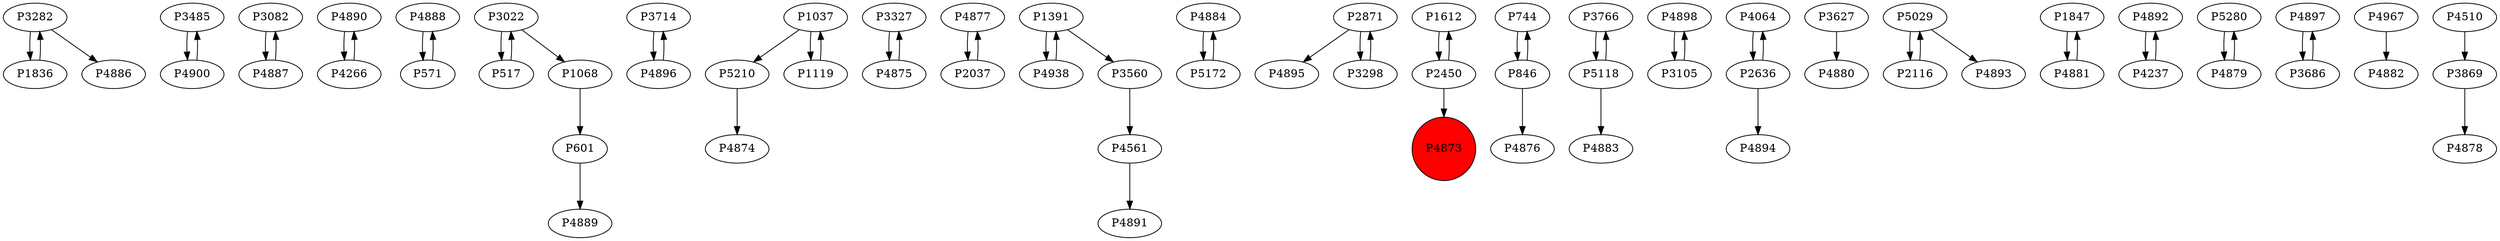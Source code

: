 digraph {
	P3282 -> P1836
	P3485 -> P4900
	P3082 -> P4887
	P4890 -> P4266
	P4888 -> P571
	P3022 -> P517
	P517 -> P3022
	P3714 -> P4896
	P5210 -> P4874
	P4266 -> P4890
	P4900 -> P3485
	P3327 -> P4875
	P4877 -> P2037
	P1037 -> P1119
	P4561 -> P4891
	P4884 -> P5172
	P2871 -> P4895
	P1612 -> P2450
	P4875 -> P3327
	P744 -> P846
	P1391 -> P4938
	P3766 -> P5118
	P4898 -> P3105
	P4896 -> P3714
	P3282 -> P4886
	P846 -> P4876
	P3560 -> P4561
	P4064 -> P2636
	P3627 -> P4880
	P2037 -> P4877
	P5029 -> P2116
	P1847 -> P4881
	P4892 -> P4237
	P571 -> P4888
	P5280 -> P4879
	P3105 -> P4898
	P4887 -> P3082
	P2450 -> P4873
	P4897 -> P3686
	P2871 -> P3298
	P2636 -> P4894
	P5029 -> P4893
	P4938 -> P1391
	P5118 -> P4883
	P4237 -> P4892
	P1068 -> P601
	P4879 -> P5280
	P2116 -> P5029
	P4881 -> P1847
	P4967 -> P4882
	P3686 -> P4897
	P601 -> P4889
	P5118 -> P3766
	P5172 -> P4884
	P4510 -> P3869
	P3022 -> P1068
	P3298 -> P2871
	P846 -> P744
	P2636 -> P4064
	P2450 -> P1612
	P3869 -> P4878
	P1391 -> P3560
	P1836 -> P3282
	P1037 -> P5210
	P1119 -> P1037
	P4873 [shape=circle]
	P4873 [style=filled]
	P4873 [fillcolor=red]
}